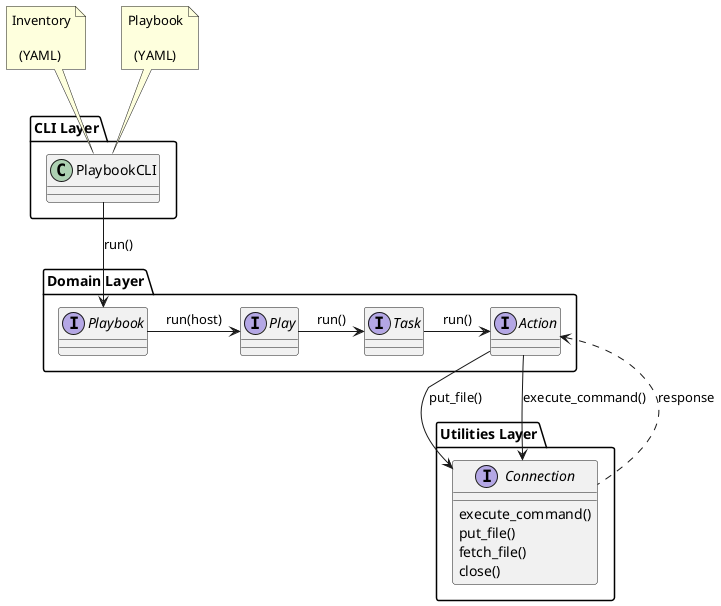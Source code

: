 @startuml


package "Utilities Layer" {

    interface Connection
    Connection : execute_command()
    Connection : put_file()
    Connection : fetch_file()
    Connection : close()
}

Package "CLI Layer" {
    class PlaybookCLI
}

note as n1
Inventory

  (YAML)
end note

n1..> PlaybookCLI

note as n2
Playbook

  (YAML)
end note

n2..> PlaybookCLI


Package "Domain Layer"{

    interface Playbook
    Playbook -> Play : run(host)
    PlaybookCLI --> Playbook : run()

    interface Play
    Play -> Task : run()

    interface Task
    Task -> Action : run()

    interface Action
    Action --> Connection : put_file()
    Action --> Connection : execute_command()
    Action <.. Connection : response
}

@enduml
